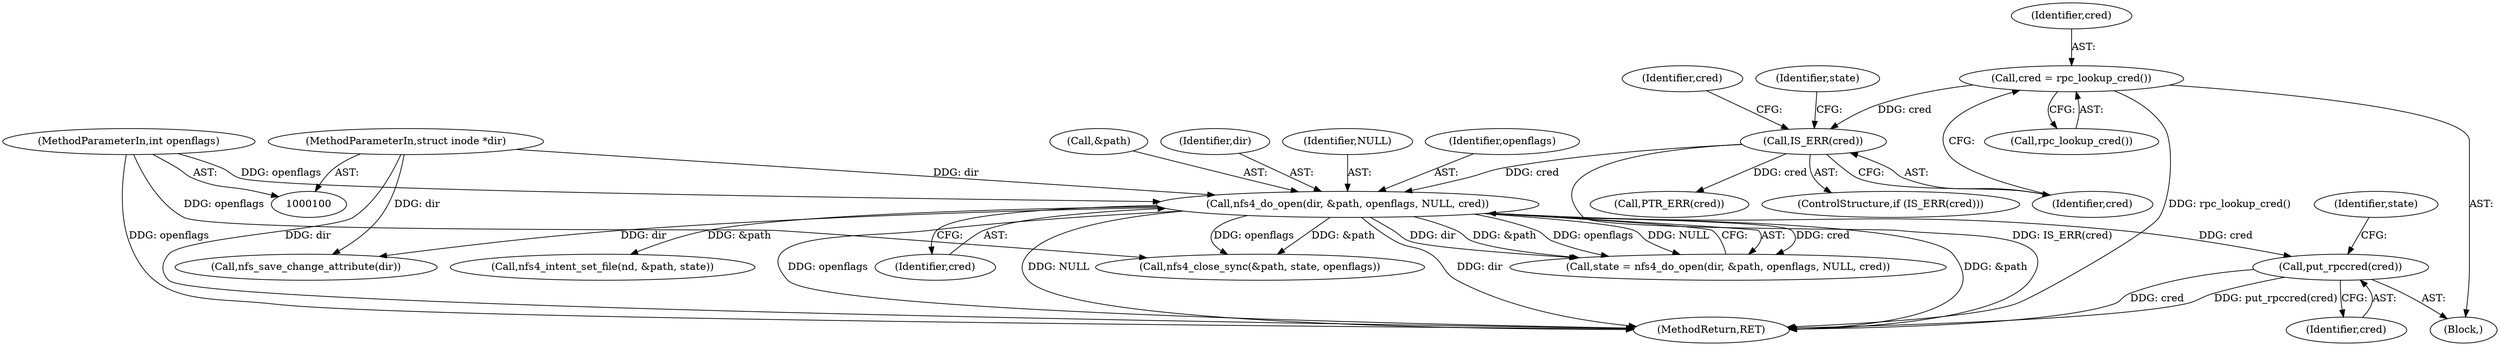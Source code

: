 digraph "1_linux_dc0b027dfadfcb8a5504f7d8052754bf8d501ab9_16@pointer" {
"1000127" [label="(Call,put_rpccred(cred))"];
"1000120" [label="(Call,nfs4_do_open(dir, &path, openflags, NULL, cred))"];
"1000101" [label="(MethodParameterIn,struct inode *dir)"];
"1000103" [label="(MethodParameterIn,int openflags)"];
"1000113" [label="(Call,IS_ERR(cred))"];
"1000109" [label="(Call,cred = rpc_lookup_cred())"];
"1000109" [label="(Call,cred = rpc_lookup_cred())"];
"1000122" [label="(Call,&path)"];
"1000117" [label="(Identifier,cred)"];
"1000116" [label="(Call,PTR_ERR(cred))"];
"1000118" [label="(Call,state = nfs4_do_open(dir, &path, openflags, NULL, cred))"];
"1000105" [label="(Block,)"];
"1000128" [label="(Identifier,cred)"];
"1000119" [label="(Identifier,state)"];
"1000121" [label="(Identifier,dir)"];
"1000110" [label="(Identifier,cred)"];
"1000131" [label="(Identifier,state)"];
"1000120" [label="(Call,nfs4_do_open(dir, &path, openflags, NULL, cred))"];
"1000103" [label="(MethodParameterIn,int openflags)"];
"1000111" [label="(Call,rpc_lookup_cred())"];
"1000112" [label="(ControlStructure,if (IS_ERR(cred)))"];
"1000114" [label="(Identifier,cred)"];
"1000165" [label="(Call,nfs4_intent_set_file(nd, &path, state))"];
"1000125" [label="(Identifier,NULL)"];
"1000182" [label="(MethodReturn,RET)"];
"1000101" [label="(MethodParameterIn,struct inode *dir)"];
"1000126" [label="(Identifier,cred)"];
"1000113" [label="(Call,IS_ERR(cred))"];
"1000124" [label="(Identifier,openflags)"];
"1000127" [label="(Call,put_rpccred(cred))"];
"1000163" [label="(Call,nfs_save_change_attribute(dir))"];
"1000172" [label="(Call,nfs4_close_sync(&path, state, openflags))"];
"1000127" -> "1000105"  [label="AST: "];
"1000127" -> "1000128"  [label="CFG: "];
"1000128" -> "1000127"  [label="AST: "];
"1000131" -> "1000127"  [label="CFG: "];
"1000127" -> "1000182"  [label="DDG: cred"];
"1000127" -> "1000182"  [label="DDG: put_rpccred(cred)"];
"1000120" -> "1000127"  [label="DDG: cred"];
"1000120" -> "1000118"  [label="AST: "];
"1000120" -> "1000126"  [label="CFG: "];
"1000121" -> "1000120"  [label="AST: "];
"1000122" -> "1000120"  [label="AST: "];
"1000124" -> "1000120"  [label="AST: "];
"1000125" -> "1000120"  [label="AST: "];
"1000126" -> "1000120"  [label="AST: "];
"1000118" -> "1000120"  [label="CFG: "];
"1000120" -> "1000182"  [label="DDG: NULL"];
"1000120" -> "1000182"  [label="DDG: dir"];
"1000120" -> "1000182"  [label="DDG: &path"];
"1000120" -> "1000182"  [label="DDG: openflags"];
"1000120" -> "1000118"  [label="DDG: cred"];
"1000120" -> "1000118"  [label="DDG: dir"];
"1000120" -> "1000118"  [label="DDG: &path"];
"1000120" -> "1000118"  [label="DDG: openflags"];
"1000120" -> "1000118"  [label="DDG: NULL"];
"1000101" -> "1000120"  [label="DDG: dir"];
"1000103" -> "1000120"  [label="DDG: openflags"];
"1000113" -> "1000120"  [label="DDG: cred"];
"1000120" -> "1000163"  [label="DDG: dir"];
"1000120" -> "1000165"  [label="DDG: &path"];
"1000120" -> "1000172"  [label="DDG: &path"];
"1000120" -> "1000172"  [label="DDG: openflags"];
"1000101" -> "1000100"  [label="AST: "];
"1000101" -> "1000182"  [label="DDG: dir"];
"1000101" -> "1000163"  [label="DDG: dir"];
"1000103" -> "1000100"  [label="AST: "];
"1000103" -> "1000182"  [label="DDG: openflags"];
"1000103" -> "1000172"  [label="DDG: openflags"];
"1000113" -> "1000112"  [label="AST: "];
"1000113" -> "1000114"  [label="CFG: "];
"1000114" -> "1000113"  [label="AST: "];
"1000117" -> "1000113"  [label="CFG: "];
"1000119" -> "1000113"  [label="CFG: "];
"1000113" -> "1000182"  [label="DDG: IS_ERR(cred)"];
"1000109" -> "1000113"  [label="DDG: cred"];
"1000113" -> "1000116"  [label="DDG: cred"];
"1000109" -> "1000105"  [label="AST: "];
"1000109" -> "1000111"  [label="CFG: "];
"1000110" -> "1000109"  [label="AST: "];
"1000111" -> "1000109"  [label="AST: "];
"1000114" -> "1000109"  [label="CFG: "];
"1000109" -> "1000182"  [label="DDG: rpc_lookup_cred()"];
}

